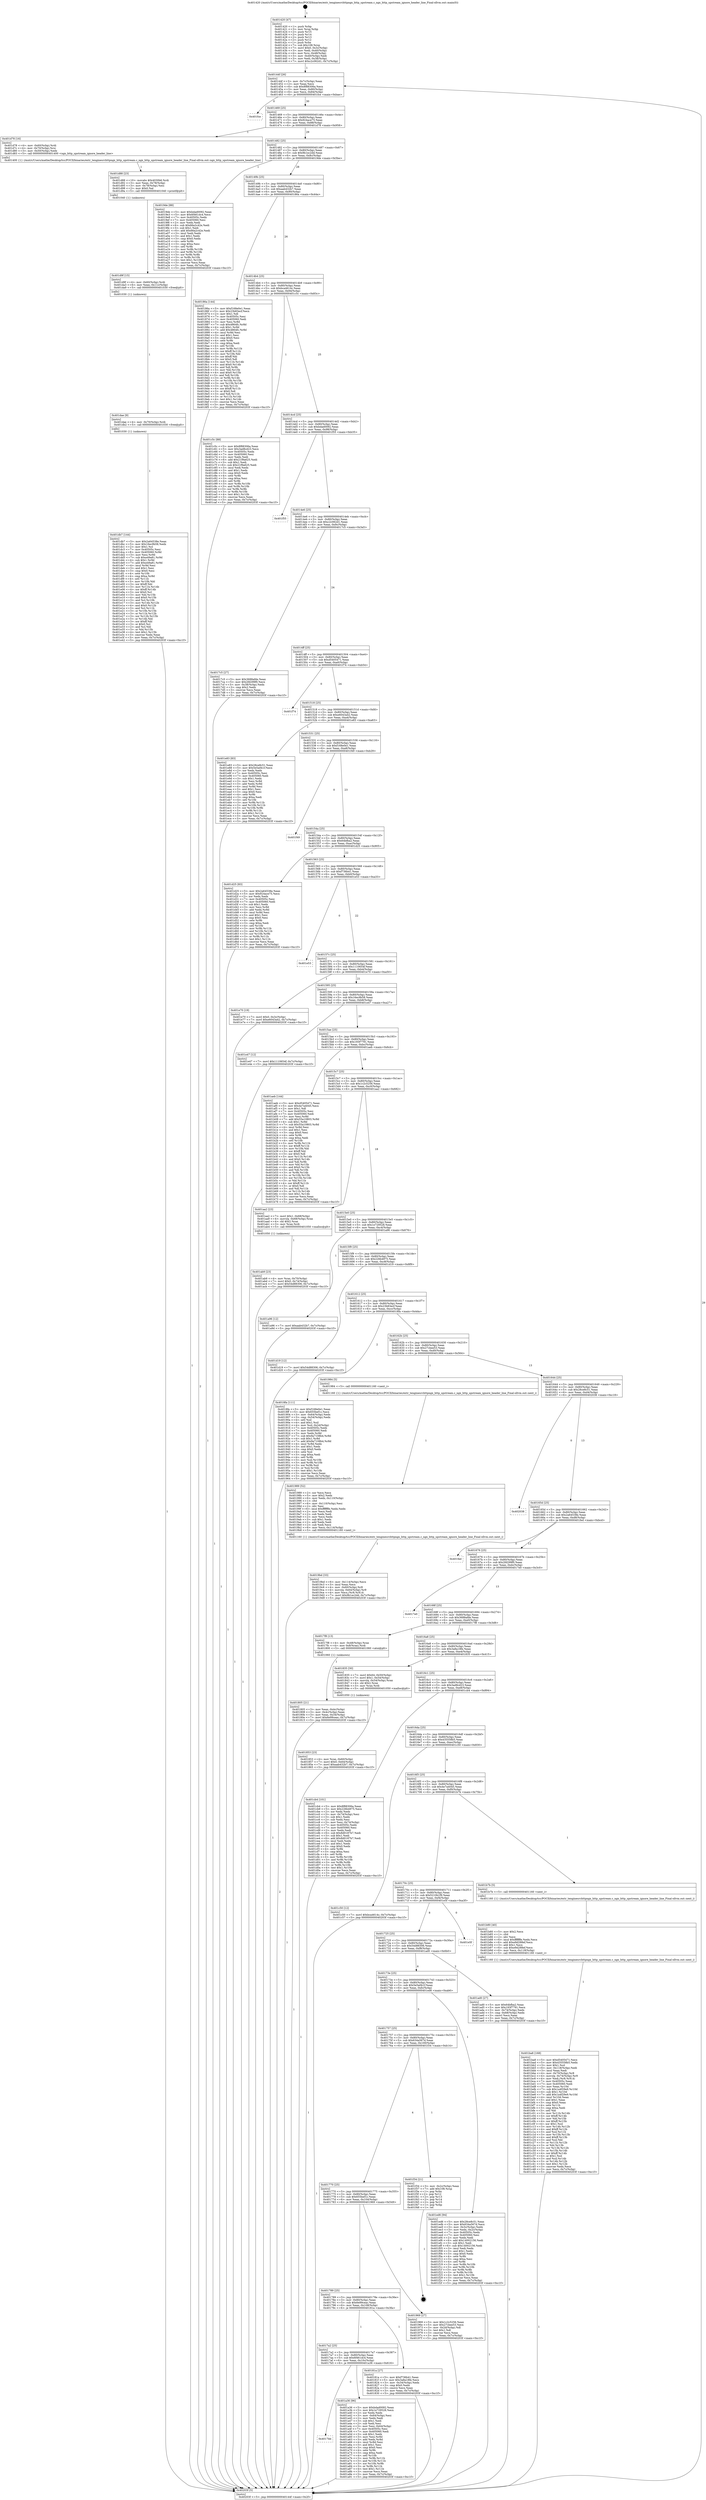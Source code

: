 digraph "0x401420" {
  label = "0x401420 (/mnt/c/Users/mathe/Desktop/tcc/POCII/binaries/extr_tenginesrchttpngx_http_upstream.c_ngx_http_upstream_ignore_header_line_Final-ollvm.out::main(0))"
  labelloc = "t"
  node[shape=record]

  Entry [label="",width=0.3,height=0.3,shape=circle,fillcolor=black,style=filled]
  "0x40144f" [label="{
     0x40144f [26]\l
     | [instrs]\l
     &nbsp;&nbsp;0x40144f \<+3\>: mov -0x7c(%rbp),%eax\l
     &nbsp;&nbsp;0x401452 \<+2\>: mov %eax,%ecx\l
     &nbsp;&nbsp;0x401454 \<+6\>: sub $0x8f88306a,%ecx\l
     &nbsp;&nbsp;0x40145a \<+3\>: mov %eax,-0x80(%rbp)\l
     &nbsp;&nbsp;0x40145d \<+6\>: mov %ecx,-0x84(%rbp)\l
     &nbsp;&nbsp;0x401463 \<+6\>: je 0000000000401fce \<main+0xbae\>\l
  }"]
  "0x401fce" [label="{
     0x401fce\l
  }", style=dashed]
  "0x401469" [label="{
     0x401469 [25]\l
     | [instrs]\l
     &nbsp;&nbsp;0x401469 \<+5\>: jmp 000000000040146e \<main+0x4e\>\l
     &nbsp;&nbsp;0x40146e \<+3\>: mov -0x80(%rbp),%eax\l
     &nbsp;&nbsp;0x401471 \<+5\>: sub $0x924ace75,%eax\l
     &nbsp;&nbsp;0x401476 \<+6\>: mov %eax,-0x88(%rbp)\l
     &nbsp;&nbsp;0x40147c \<+6\>: je 0000000000401d78 \<main+0x958\>\l
  }"]
  Exit [label="",width=0.3,height=0.3,shape=circle,fillcolor=black,style=filled,peripheries=2]
  "0x401d78" [label="{
     0x401d78 [16]\l
     | [instrs]\l
     &nbsp;&nbsp;0x401d78 \<+4\>: mov -0x60(%rbp),%rdi\l
     &nbsp;&nbsp;0x401d7c \<+4\>: mov -0x70(%rbp),%rsi\l
     &nbsp;&nbsp;0x401d80 \<+3\>: mov -0x50(%rbp),%edx\l
     &nbsp;&nbsp;0x401d83 \<+5\>: call 0000000000401400 \<ngx_http_upstream_ignore_header_line\>\l
     | [calls]\l
     &nbsp;&nbsp;0x401400 \{1\} (/mnt/c/Users/mathe/Desktop/tcc/POCII/binaries/extr_tenginesrchttpngx_http_upstream.c_ngx_http_upstream_ignore_header_line_Final-ollvm.out::ngx_http_upstream_ignore_header_line)\l
  }"]
  "0x401482" [label="{
     0x401482 [25]\l
     | [instrs]\l
     &nbsp;&nbsp;0x401482 \<+5\>: jmp 0000000000401487 \<main+0x67\>\l
     &nbsp;&nbsp;0x401487 \<+3\>: mov -0x80(%rbp),%eax\l
     &nbsp;&nbsp;0x40148a \<+5\>: sub $0x9b1ec2dd,%eax\l
     &nbsp;&nbsp;0x40148f \<+6\>: mov %eax,-0x8c(%rbp)\l
     &nbsp;&nbsp;0x401495 \<+6\>: je 00000000004019de \<main+0x5be\>\l
  }"]
  "0x401db7" [label="{
     0x401db7 [144]\l
     | [instrs]\l
     &nbsp;&nbsp;0x401db7 \<+5\>: mov $0x2a64538e,%eax\l
     &nbsp;&nbsp;0x401dbc \<+5\>: mov $0x16ec9b58,%edx\l
     &nbsp;&nbsp;0x401dc1 \<+2\>: mov $0x1,%cl\l
     &nbsp;&nbsp;0x401dc3 \<+7\>: mov 0x40505c,%esi\l
     &nbsp;&nbsp;0x401dca \<+8\>: mov 0x405060,%r8d\l
     &nbsp;&nbsp;0x401dd2 \<+3\>: mov %esi,%r9d\l
     &nbsp;&nbsp;0x401dd5 \<+7\>: sub $0xe49a81,%r9d\l
     &nbsp;&nbsp;0x401ddc \<+4\>: sub $0x1,%r9d\l
     &nbsp;&nbsp;0x401de0 \<+7\>: add $0xe49a81,%r9d\l
     &nbsp;&nbsp;0x401de7 \<+4\>: imul %r9d,%esi\l
     &nbsp;&nbsp;0x401deb \<+3\>: and $0x1,%esi\l
     &nbsp;&nbsp;0x401dee \<+3\>: cmp $0x0,%esi\l
     &nbsp;&nbsp;0x401df1 \<+4\>: sete %r10b\l
     &nbsp;&nbsp;0x401df5 \<+4\>: cmp $0xa,%r8d\l
     &nbsp;&nbsp;0x401df9 \<+4\>: setl %r11b\l
     &nbsp;&nbsp;0x401dfd \<+3\>: mov %r10b,%bl\l
     &nbsp;&nbsp;0x401e00 \<+3\>: xor $0xff,%bl\l
     &nbsp;&nbsp;0x401e03 \<+3\>: mov %r11b,%r14b\l
     &nbsp;&nbsp;0x401e06 \<+4\>: xor $0xff,%r14b\l
     &nbsp;&nbsp;0x401e0a \<+3\>: xor $0x0,%cl\l
     &nbsp;&nbsp;0x401e0d \<+3\>: mov %bl,%r15b\l
     &nbsp;&nbsp;0x401e10 \<+4\>: and $0x0,%r15b\l
     &nbsp;&nbsp;0x401e14 \<+3\>: and %cl,%r10b\l
     &nbsp;&nbsp;0x401e17 \<+3\>: mov %r14b,%r12b\l
     &nbsp;&nbsp;0x401e1a \<+4\>: and $0x0,%r12b\l
     &nbsp;&nbsp;0x401e1e \<+3\>: and %cl,%r11b\l
     &nbsp;&nbsp;0x401e21 \<+3\>: or %r10b,%r15b\l
     &nbsp;&nbsp;0x401e24 \<+3\>: or %r11b,%r12b\l
     &nbsp;&nbsp;0x401e27 \<+3\>: xor %r12b,%r15b\l
     &nbsp;&nbsp;0x401e2a \<+3\>: or %r14b,%bl\l
     &nbsp;&nbsp;0x401e2d \<+3\>: xor $0xff,%bl\l
     &nbsp;&nbsp;0x401e30 \<+3\>: or $0x0,%cl\l
     &nbsp;&nbsp;0x401e33 \<+2\>: and %cl,%bl\l
     &nbsp;&nbsp;0x401e35 \<+3\>: or %bl,%r15b\l
     &nbsp;&nbsp;0x401e38 \<+4\>: test $0x1,%r15b\l
     &nbsp;&nbsp;0x401e3c \<+3\>: cmovne %edx,%eax\l
     &nbsp;&nbsp;0x401e3f \<+3\>: mov %eax,-0x7c(%rbp)\l
     &nbsp;&nbsp;0x401e42 \<+5\>: jmp 000000000040203f \<main+0xc1f\>\l
  }"]
  "0x4019de" [label="{
     0x4019de [88]\l
     | [instrs]\l
     &nbsp;&nbsp;0x4019de \<+5\>: mov $0xbdad0092,%eax\l
     &nbsp;&nbsp;0x4019e3 \<+5\>: mov $0x6f461dc4,%ecx\l
     &nbsp;&nbsp;0x4019e8 \<+7\>: mov 0x40505c,%edx\l
     &nbsp;&nbsp;0x4019ef \<+7\>: mov 0x405060,%esi\l
     &nbsp;&nbsp;0x4019f6 \<+2\>: mov %edx,%edi\l
     &nbsp;&nbsp;0x4019f8 \<+6\>: sub $0x66a2c42e,%edi\l
     &nbsp;&nbsp;0x4019fe \<+3\>: sub $0x1,%edi\l
     &nbsp;&nbsp;0x401a01 \<+6\>: add $0x66a2c42e,%edi\l
     &nbsp;&nbsp;0x401a07 \<+3\>: imul %edi,%edx\l
     &nbsp;&nbsp;0x401a0a \<+3\>: and $0x1,%edx\l
     &nbsp;&nbsp;0x401a0d \<+3\>: cmp $0x0,%edx\l
     &nbsp;&nbsp;0x401a10 \<+4\>: sete %r8b\l
     &nbsp;&nbsp;0x401a14 \<+3\>: cmp $0xa,%esi\l
     &nbsp;&nbsp;0x401a17 \<+4\>: setl %r9b\l
     &nbsp;&nbsp;0x401a1b \<+3\>: mov %r8b,%r10b\l
     &nbsp;&nbsp;0x401a1e \<+3\>: and %r9b,%r10b\l
     &nbsp;&nbsp;0x401a21 \<+3\>: xor %r9b,%r8b\l
     &nbsp;&nbsp;0x401a24 \<+3\>: or %r8b,%r10b\l
     &nbsp;&nbsp;0x401a27 \<+4\>: test $0x1,%r10b\l
     &nbsp;&nbsp;0x401a2b \<+3\>: cmovne %ecx,%eax\l
     &nbsp;&nbsp;0x401a2e \<+3\>: mov %eax,-0x7c(%rbp)\l
     &nbsp;&nbsp;0x401a31 \<+5\>: jmp 000000000040203f \<main+0xc1f\>\l
  }"]
  "0x40149b" [label="{
     0x40149b [25]\l
     | [instrs]\l
     &nbsp;&nbsp;0x40149b \<+5\>: jmp 00000000004014a0 \<main+0x80\>\l
     &nbsp;&nbsp;0x4014a0 \<+3\>: mov -0x80(%rbp),%eax\l
     &nbsp;&nbsp;0x4014a3 \<+5\>: sub $0xaab432b7,%eax\l
     &nbsp;&nbsp;0x4014a8 \<+6\>: mov %eax,-0x90(%rbp)\l
     &nbsp;&nbsp;0x4014ae \<+6\>: je 000000000040186a \<main+0x44a\>\l
  }"]
  "0x401dae" [label="{
     0x401dae [9]\l
     | [instrs]\l
     &nbsp;&nbsp;0x401dae \<+4\>: mov -0x70(%rbp),%rdi\l
     &nbsp;&nbsp;0x401db2 \<+5\>: call 0000000000401030 \<free@plt\>\l
     | [calls]\l
     &nbsp;&nbsp;0x401030 \{1\} (unknown)\l
  }"]
  "0x40186a" [label="{
     0x40186a [144]\l
     | [instrs]\l
     &nbsp;&nbsp;0x40186a \<+5\>: mov $0xf168e0e1,%eax\l
     &nbsp;&nbsp;0x40186f \<+5\>: mov $0x23b83ecf,%ecx\l
     &nbsp;&nbsp;0x401874 \<+2\>: mov $0x1,%dl\l
     &nbsp;&nbsp;0x401876 \<+7\>: mov 0x40505c,%esi\l
     &nbsp;&nbsp;0x40187d \<+7\>: mov 0x405060,%edi\l
     &nbsp;&nbsp;0x401884 \<+3\>: mov %esi,%r8d\l
     &nbsp;&nbsp;0x401887 \<+7\>: sub $0x4864fc,%r8d\l
     &nbsp;&nbsp;0x40188e \<+4\>: sub $0x1,%r8d\l
     &nbsp;&nbsp;0x401892 \<+7\>: add $0x4864fc,%r8d\l
     &nbsp;&nbsp;0x401899 \<+4\>: imul %r8d,%esi\l
     &nbsp;&nbsp;0x40189d \<+3\>: and $0x1,%esi\l
     &nbsp;&nbsp;0x4018a0 \<+3\>: cmp $0x0,%esi\l
     &nbsp;&nbsp;0x4018a3 \<+4\>: sete %r9b\l
     &nbsp;&nbsp;0x4018a7 \<+3\>: cmp $0xa,%edi\l
     &nbsp;&nbsp;0x4018aa \<+4\>: setl %r10b\l
     &nbsp;&nbsp;0x4018ae \<+3\>: mov %r9b,%r11b\l
     &nbsp;&nbsp;0x4018b1 \<+4\>: xor $0xff,%r11b\l
     &nbsp;&nbsp;0x4018b5 \<+3\>: mov %r10b,%bl\l
     &nbsp;&nbsp;0x4018b8 \<+3\>: xor $0xff,%bl\l
     &nbsp;&nbsp;0x4018bb \<+3\>: xor $0x0,%dl\l
     &nbsp;&nbsp;0x4018be \<+3\>: mov %r11b,%r14b\l
     &nbsp;&nbsp;0x4018c1 \<+4\>: and $0x0,%r14b\l
     &nbsp;&nbsp;0x4018c5 \<+3\>: and %dl,%r9b\l
     &nbsp;&nbsp;0x4018c8 \<+3\>: mov %bl,%r15b\l
     &nbsp;&nbsp;0x4018cb \<+4\>: and $0x0,%r15b\l
     &nbsp;&nbsp;0x4018cf \<+3\>: and %dl,%r10b\l
     &nbsp;&nbsp;0x4018d2 \<+3\>: or %r9b,%r14b\l
     &nbsp;&nbsp;0x4018d5 \<+3\>: or %r10b,%r15b\l
     &nbsp;&nbsp;0x4018d8 \<+3\>: xor %r15b,%r14b\l
     &nbsp;&nbsp;0x4018db \<+3\>: or %bl,%r11b\l
     &nbsp;&nbsp;0x4018de \<+4\>: xor $0xff,%r11b\l
     &nbsp;&nbsp;0x4018e2 \<+3\>: or $0x0,%dl\l
     &nbsp;&nbsp;0x4018e5 \<+3\>: and %dl,%r11b\l
     &nbsp;&nbsp;0x4018e8 \<+3\>: or %r11b,%r14b\l
     &nbsp;&nbsp;0x4018eb \<+4\>: test $0x1,%r14b\l
     &nbsp;&nbsp;0x4018ef \<+3\>: cmovne %ecx,%eax\l
     &nbsp;&nbsp;0x4018f2 \<+3\>: mov %eax,-0x7c(%rbp)\l
     &nbsp;&nbsp;0x4018f5 \<+5\>: jmp 000000000040203f \<main+0xc1f\>\l
  }"]
  "0x4014b4" [label="{
     0x4014b4 [25]\l
     | [instrs]\l
     &nbsp;&nbsp;0x4014b4 \<+5\>: jmp 00000000004014b9 \<main+0x99\>\l
     &nbsp;&nbsp;0x4014b9 \<+3\>: mov -0x80(%rbp),%eax\l
     &nbsp;&nbsp;0x4014bc \<+5\>: sub $0xbca4614c,%eax\l
     &nbsp;&nbsp;0x4014c1 \<+6\>: mov %eax,-0x94(%rbp)\l
     &nbsp;&nbsp;0x4014c7 \<+6\>: je 0000000000401c5c \<main+0x83c\>\l
  }"]
  "0x401d9f" [label="{
     0x401d9f [15]\l
     | [instrs]\l
     &nbsp;&nbsp;0x401d9f \<+4\>: mov -0x60(%rbp),%rdi\l
     &nbsp;&nbsp;0x401da3 \<+6\>: mov %eax,-0x11c(%rbp)\l
     &nbsp;&nbsp;0x401da9 \<+5\>: call 0000000000401030 \<free@plt\>\l
     | [calls]\l
     &nbsp;&nbsp;0x401030 \{1\} (unknown)\l
  }"]
  "0x401c5c" [label="{
     0x401c5c [88]\l
     | [instrs]\l
     &nbsp;&nbsp;0x401c5c \<+5\>: mov $0x8f88306a,%eax\l
     &nbsp;&nbsp;0x401c61 \<+5\>: mov $0x3ad8cd23,%ecx\l
     &nbsp;&nbsp;0x401c66 \<+7\>: mov 0x40505c,%edx\l
     &nbsp;&nbsp;0x401c6d \<+7\>: mov 0x405060,%esi\l
     &nbsp;&nbsp;0x401c74 \<+2\>: mov %edx,%edi\l
     &nbsp;&nbsp;0x401c76 \<+6\>: add $0x21f9a625,%edi\l
     &nbsp;&nbsp;0x401c7c \<+3\>: sub $0x1,%edi\l
     &nbsp;&nbsp;0x401c7f \<+6\>: sub $0x21f9a625,%edi\l
     &nbsp;&nbsp;0x401c85 \<+3\>: imul %edi,%edx\l
     &nbsp;&nbsp;0x401c88 \<+3\>: and $0x1,%edx\l
     &nbsp;&nbsp;0x401c8b \<+3\>: cmp $0x0,%edx\l
     &nbsp;&nbsp;0x401c8e \<+4\>: sete %r8b\l
     &nbsp;&nbsp;0x401c92 \<+3\>: cmp $0xa,%esi\l
     &nbsp;&nbsp;0x401c95 \<+4\>: setl %r9b\l
     &nbsp;&nbsp;0x401c99 \<+3\>: mov %r8b,%r10b\l
     &nbsp;&nbsp;0x401c9c \<+3\>: and %r9b,%r10b\l
     &nbsp;&nbsp;0x401c9f \<+3\>: xor %r9b,%r8b\l
     &nbsp;&nbsp;0x401ca2 \<+3\>: or %r8b,%r10b\l
     &nbsp;&nbsp;0x401ca5 \<+4\>: test $0x1,%r10b\l
     &nbsp;&nbsp;0x401ca9 \<+3\>: cmovne %ecx,%eax\l
     &nbsp;&nbsp;0x401cac \<+3\>: mov %eax,-0x7c(%rbp)\l
     &nbsp;&nbsp;0x401caf \<+5\>: jmp 000000000040203f \<main+0xc1f\>\l
  }"]
  "0x4014cd" [label="{
     0x4014cd [25]\l
     | [instrs]\l
     &nbsp;&nbsp;0x4014cd \<+5\>: jmp 00000000004014d2 \<main+0xb2\>\l
     &nbsp;&nbsp;0x4014d2 \<+3\>: mov -0x80(%rbp),%eax\l
     &nbsp;&nbsp;0x4014d5 \<+5\>: sub $0xbdad0092,%eax\l
     &nbsp;&nbsp;0x4014da \<+6\>: mov %eax,-0x98(%rbp)\l
     &nbsp;&nbsp;0x4014e0 \<+6\>: je 0000000000401f55 \<main+0xb35\>\l
  }"]
  "0x401d88" [label="{
     0x401d88 [23]\l
     | [instrs]\l
     &nbsp;&nbsp;0x401d88 \<+10\>: movabs $0x4030b6,%rdi\l
     &nbsp;&nbsp;0x401d92 \<+3\>: mov %eax,-0x78(%rbp)\l
     &nbsp;&nbsp;0x401d95 \<+3\>: mov -0x78(%rbp),%esi\l
     &nbsp;&nbsp;0x401d98 \<+2\>: mov $0x0,%al\l
     &nbsp;&nbsp;0x401d9a \<+5\>: call 0000000000401040 \<printf@plt\>\l
     | [calls]\l
     &nbsp;&nbsp;0x401040 \{1\} (unknown)\l
  }"]
  "0x401f55" [label="{
     0x401f55\l
  }", style=dashed]
  "0x4014e6" [label="{
     0x4014e6 [25]\l
     | [instrs]\l
     &nbsp;&nbsp;0x4014e6 \<+5\>: jmp 00000000004014eb \<main+0xcb\>\l
     &nbsp;&nbsp;0x4014eb \<+3\>: mov -0x80(%rbp),%eax\l
     &nbsp;&nbsp;0x4014ee \<+5\>: sub $0xc2c062d1,%eax\l
     &nbsp;&nbsp;0x4014f3 \<+6\>: mov %eax,-0x9c(%rbp)\l
     &nbsp;&nbsp;0x4014f9 \<+6\>: je 00000000004017c5 \<main+0x3a5\>\l
  }"]
  "0x401ba8" [label="{
     0x401ba8 [168]\l
     | [instrs]\l
     &nbsp;&nbsp;0x401ba8 \<+5\>: mov $0xd5405471,%ecx\l
     &nbsp;&nbsp;0x401bad \<+5\>: mov $0x435558b5,%edx\l
     &nbsp;&nbsp;0x401bb2 \<+3\>: mov $0x1,%sil\l
     &nbsp;&nbsp;0x401bb5 \<+6\>: mov -0x118(%rbp),%edi\l
     &nbsp;&nbsp;0x401bbb \<+3\>: imul %eax,%edi\l
     &nbsp;&nbsp;0x401bbe \<+4\>: mov -0x70(%rbp),%r8\l
     &nbsp;&nbsp;0x401bc2 \<+4\>: movslq -0x74(%rbp),%r9\l
     &nbsp;&nbsp;0x401bc6 \<+4\>: mov %edi,(%r8,%r9,4)\l
     &nbsp;&nbsp;0x401bca \<+7\>: mov 0x40505c,%eax\l
     &nbsp;&nbsp;0x401bd1 \<+7\>: mov 0x405060,%edi\l
     &nbsp;&nbsp;0x401bd8 \<+3\>: mov %eax,%r10d\l
     &nbsp;&nbsp;0x401bdb \<+7\>: sub $0x1a4f29e9,%r10d\l
     &nbsp;&nbsp;0x401be2 \<+4\>: sub $0x1,%r10d\l
     &nbsp;&nbsp;0x401be6 \<+7\>: add $0x1a4f29e9,%r10d\l
     &nbsp;&nbsp;0x401bed \<+4\>: imul %r10d,%eax\l
     &nbsp;&nbsp;0x401bf1 \<+3\>: and $0x1,%eax\l
     &nbsp;&nbsp;0x401bf4 \<+3\>: cmp $0x0,%eax\l
     &nbsp;&nbsp;0x401bf7 \<+4\>: sete %r11b\l
     &nbsp;&nbsp;0x401bfb \<+3\>: cmp $0xa,%edi\l
     &nbsp;&nbsp;0x401bfe \<+3\>: setl %bl\l
     &nbsp;&nbsp;0x401c01 \<+3\>: mov %r11b,%r14b\l
     &nbsp;&nbsp;0x401c04 \<+4\>: xor $0xff,%r14b\l
     &nbsp;&nbsp;0x401c08 \<+3\>: mov %bl,%r15b\l
     &nbsp;&nbsp;0x401c0b \<+4\>: xor $0xff,%r15b\l
     &nbsp;&nbsp;0x401c0f \<+4\>: xor $0x1,%sil\l
     &nbsp;&nbsp;0x401c13 \<+3\>: mov %r14b,%r12b\l
     &nbsp;&nbsp;0x401c16 \<+4\>: and $0xff,%r12b\l
     &nbsp;&nbsp;0x401c1a \<+3\>: and %sil,%r11b\l
     &nbsp;&nbsp;0x401c1d \<+3\>: mov %r15b,%r13b\l
     &nbsp;&nbsp;0x401c20 \<+4\>: and $0xff,%r13b\l
     &nbsp;&nbsp;0x401c24 \<+3\>: and %sil,%bl\l
     &nbsp;&nbsp;0x401c27 \<+3\>: or %r11b,%r12b\l
     &nbsp;&nbsp;0x401c2a \<+3\>: or %bl,%r13b\l
     &nbsp;&nbsp;0x401c2d \<+3\>: xor %r13b,%r12b\l
     &nbsp;&nbsp;0x401c30 \<+3\>: or %r15b,%r14b\l
     &nbsp;&nbsp;0x401c33 \<+4\>: xor $0xff,%r14b\l
     &nbsp;&nbsp;0x401c37 \<+4\>: or $0x1,%sil\l
     &nbsp;&nbsp;0x401c3b \<+3\>: and %sil,%r14b\l
     &nbsp;&nbsp;0x401c3e \<+3\>: or %r14b,%r12b\l
     &nbsp;&nbsp;0x401c41 \<+4\>: test $0x1,%r12b\l
     &nbsp;&nbsp;0x401c45 \<+3\>: cmovne %edx,%ecx\l
     &nbsp;&nbsp;0x401c48 \<+3\>: mov %ecx,-0x7c(%rbp)\l
     &nbsp;&nbsp;0x401c4b \<+5\>: jmp 000000000040203f \<main+0xc1f\>\l
  }"]
  "0x4017c5" [label="{
     0x4017c5 [27]\l
     | [instrs]\l
     &nbsp;&nbsp;0x4017c5 \<+5\>: mov $0x3688afde,%eax\l
     &nbsp;&nbsp;0x4017ca \<+5\>: mov $0x2fd299f0,%ecx\l
     &nbsp;&nbsp;0x4017cf \<+3\>: mov -0x38(%rbp),%edx\l
     &nbsp;&nbsp;0x4017d2 \<+3\>: cmp $0x2,%edx\l
     &nbsp;&nbsp;0x4017d5 \<+3\>: cmovne %ecx,%eax\l
     &nbsp;&nbsp;0x4017d8 \<+3\>: mov %eax,-0x7c(%rbp)\l
     &nbsp;&nbsp;0x4017db \<+5\>: jmp 000000000040203f \<main+0xc1f\>\l
  }"]
  "0x4014ff" [label="{
     0x4014ff [25]\l
     | [instrs]\l
     &nbsp;&nbsp;0x4014ff \<+5\>: jmp 0000000000401504 \<main+0xe4\>\l
     &nbsp;&nbsp;0x401504 \<+3\>: mov -0x80(%rbp),%eax\l
     &nbsp;&nbsp;0x401507 \<+5\>: sub $0xd5405471,%eax\l
     &nbsp;&nbsp;0x40150c \<+6\>: mov %eax,-0xa0(%rbp)\l
     &nbsp;&nbsp;0x401512 \<+6\>: je 0000000000401f74 \<main+0xb54\>\l
  }"]
  "0x40203f" [label="{
     0x40203f [5]\l
     | [instrs]\l
     &nbsp;&nbsp;0x40203f \<+5\>: jmp 000000000040144f \<main+0x2f\>\l
  }"]
  "0x401420" [label="{
     0x401420 [47]\l
     | [instrs]\l
     &nbsp;&nbsp;0x401420 \<+1\>: push %rbp\l
     &nbsp;&nbsp;0x401421 \<+3\>: mov %rsp,%rbp\l
     &nbsp;&nbsp;0x401424 \<+2\>: push %r15\l
     &nbsp;&nbsp;0x401426 \<+2\>: push %r14\l
     &nbsp;&nbsp;0x401428 \<+2\>: push %r13\l
     &nbsp;&nbsp;0x40142a \<+2\>: push %r12\l
     &nbsp;&nbsp;0x40142c \<+1\>: push %rbx\l
     &nbsp;&nbsp;0x40142d \<+7\>: sub $0x108,%rsp\l
     &nbsp;&nbsp;0x401434 \<+7\>: movl $0x0,-0x3c(%rbp)\l
     &nbsp;&nbsp;0x40143b \<+3\>: mov %edi,-0x40(%rbp)\l
     &nbsp;&nbsp;0x40143e \<+4\>: mov %rsi,-0x48(%rbp)\l
     &nbsp;&nbsp;0x401442 \<+3\>: mov -0x40(%rbp),%edi\l
     &nbsp;&nbsp;0x401445 \<+3\>: mov %edi,-0x38(%rbp)\l
     &nbsp;&nbsp;0x401448 \<+7\>: movl $0xc2c062d1,-0x7c(%rbp)\l
  }"]
  "0x401b80" [label="{
     0x401b80 [40]\l
     | [instrs]\l
     &nbsp;&nbsp;0x401b80 \<+5\>: mov $0x2,%ecx\l
     &nbsp;&nbsp;0x401b85 \<+1\>: cltd\l
     &nbsp;&nbsp;0x401b86 \<+2\>: idiv %ecx\l
     &nbsp;&nbsp;0x401b88 \<+6\>: imul $0xfffffffe,%edx,%ecx\l
     &nbsp;&nbsp;0x401b8e \<+6\>: add $0xe9d288ef,%ecx\l
     &nbsp;&nbsp;0x401b94 \<+3\>: add $0x1,%ecx\l
     &nbsp;&nbsp;0x401b97 \<+6\>: sub $0xe9d288ef,%ecx\l
     &nbsp;&nbsp;0x401b9d \<+6\>: mov %ecx,-0x118(%rbp)\l
     &nbsp;&nbsp;0x401ba3 \<+5\>: call 0000000000401160 \<next_i\>\l
     | [calls]\l
     &nbsp;&nbsp;0x401160 \{1\} (/mnt/c/Users/mathe/Desktop/tcc/POCII/binaries/extr_tenginesrchttpngx_http_upstream.c_ngx_http_upstream_ignore_header_line_Final-ollvm.out::next_i)\l
  }"]
  "0x401f74" [label="{
     0x401f74\l
  }", style=dashed]
  "0x401518" [label="{
     0x401518 [25]\l
     | [instrs]\l
     &nbsp;&nbsp;0x401518 \<+5\>: jmp 000000000040151d \<main+0xfd\>\l
     &nbsp;&nbsp;0x40151d \<+3\>: mov -0x80(%rbp),%eax\l
     &nbsp;&nbsp;0x401520 \<+5\>: sub $0xe6043a42,%eax\l
     &nbsp;&nbsp;0x401525 \<+6\>: mov %eax,-0xa4(%rbp)\l
     &nbsp;&nbsp;0x40152b \<+6\>: je 0000000000401e83 \<main+0xa63\>\l
  }"]
  "0x401ab9" [label="{
     0x401ab9 [23]\l
     | [instrs]\l
     &nbsp;&nbsp;0x401ab9 \<+4\>: mov %rax,-0x70(%rbp)\l
     &nbsp;&nbsp;0x401abd \<+7\>: movl $0x0,-0x74(%rbp)\l
     &nbsp;&nbsp;0x401ac4 \<+7\>: movl $0x54d88306,-0x7c(%rbp)\l
     &nbsp;&nbsp;0x401acb \<+5\>: jmp 000000000040203f \<main+0xc1f\>\l
  }"]
  "0x401e83" [label="{
     0x401e83 [83]\l
     | [instrs]\l
     &nbsp;&nbsp;0x401e83 \<+5\>: mov $0x28ce8c51,%eax\l
     &nbsp;&nbsp;0x401e88 \<+5\>: mov $0x5e5a0b1f,%ecx\l
     &nbsp;&nbsp;0x401e8d \<+2\>: xor %edx,%edx\l
     &nbsp;&nbsp;0x401e8f \<+7\>: mov 0x40505c,%esi\l
     &nbsp;&nbsp;0x401e96 \<+7\>: mov 0x405060,%edi\l
     &nbsp;&nbsp;0x401e9d \<+3\>: sub $0x1,%edx\l
     &nbsp;&nbsp;0x401ea0 \<+3\>: mov %esi,%r8d\l
     &nbsp;&nbsp;0x401ea3 \<+3\>: add %edx,%r8d\l
     &nbsp;&nbsp;0x401ea6 \<+4\>: imul %r8d,%esi\l
     &nbsp;&nbsp;0x401eaa \<+3\>: and $0x1,%esi\l
     &nbsp;&nbsp;0x401ead \<+3\>: cmp $0x0,%esi\l
     &nbsp;&nbsp;0x401eb0 \<+4\>: sete %r9b\l
     &nbsp;&nbsp;0x401eb4 \<+3\>: cmp $0xa,%edi\l
     &nbsp;&nbsp;0x401eb7 \<+4\>: setl %r10b\l
     &nbsp;&nbsp;0x401ebb \<+3\>: mov %r9b,%r11b\l
     &nbsp;&nbsp;0x401ebe \<+3\>: and %r10b,%r11b\l
     &nbsp;&nbsp;0x401ec1 \<+3\>: xor %r10b,%r9b\l
     &nbsp;&nbsp;0x401ec4 \<+3\>: or %r9b,%r11b\l
     &nbsp;&nbsp;0x401ec7 \<+4\>: test $0x1,%r11b\l
     &nbsp;&nbsp;0x401ecb \<+3\>: cmovne %ecx,%eax\l
     &nbsp;&nbsp;0x401ece \<+3\>: mov %eax,-0x7c(%rbp)\l
     &nbsp;&nbsp;0x401ed1 \<+5\>: jmp 000000000040203f \<main+0xc1f\>\l
  }"]
  "0x401531" [label="{
     0x401531 [25]\l
     | [instrs]\l
     &nbsp;&nbsp;0x401531 \<+5\>: jmp 0000000000401536 \<main+0x116\>\l
     &nbsp;&nbsp;0x401536 \<+3\>: mov -0x80(%rbp),%eax\l
     &nbsp;&nbsp;0x401539 \<+5\>: sub $0xf168e0e1,%eax\l
     &nbsp;&nbsp;0x40153e \<+6\>: mov %eax,-0xa8(%rbp)\l
     &nbsp;&nbsp;0x401544 \<+6\>: je 0000000000401f49 \<main+0xb29\>\l
  }"]
  "0x4017bb" [label="{
     0x4017bb\l
  }", style=dashed]
  "0x401f49" [label="{
     0x401f49\l
  }", style=dashed]
  "0x40154a" [label="{
     0x40154a [25]\l
     | [instrs]\l
     &nbsp;&nbsp;0x40154a \<+5\>: jmp 000000000040154f \<main+0x12f\>\l
     &nbsp;&nbsp;0x40154f \<+3\>: mov -0x80(%rbp),%eax\l
     &nbsp;&nbsp;0x401552 \<+5\>: sub $0x64bfba2,%eax\l
     &nbsp;&nbsp;0x401557 \<+6\>: mov %eax,-0xac(%rbp)\l
     &nbsp;&nbsp;0x40155d \<+6\>: je 0000000000401d25 \<main+0x905\>\l
  }"]
  "0x401a36" [label="{
     0x401a36 [96]\l
     | [instrs]\l
     &nbsp;&nbsp;0x401a36 \<+5\>: mov $0xbdad0092,%eax\l
     &nbsp;&nbsp;0x401a3b \<+5\>: mov $0x1e729528,%ecx\l
     &nbsp;&nbsp;0x401a40 \<+2\>: xor %edx,%edx\l
     &nbsp;&nbsp;0x401a42 \<+3\>: mov -0x64(%rbp),%esi\l
     &nbsp;&nbsp;0x401a45 \<+2\>: mov %edx,%edi\l
     &nbsp;&nbsp;0x401a47 \<+3\>: sub $0x1,%edi\l
     &nbsp;&nbsp;0x401a4a \<+2\>: sub %edi,%esi\l
     &nbsp;&nbsp;0x401a4c \<+3\>: mov %esi,-0x64(%rbp)\l
     &nbsp;&nbsp;0x401a4f \<+7\>: mov 0x40505c,%esi\l
     &nbsp;&nbsp;0x401a56 \<+7\>: mov 0x405060,%edi\l
     &nbsp;&nbsp;0x401a5d \<+3\>: sub $0x1,%edx\l
     &nbsp;&nbsp;0x401a60 \<+3\>: mov %esi,%r8d\l
     &nbsp;&nbsp;0x401a63 \<+3\>: add %edx,%r8d\l
     &nbsp;&nbsp;0x401a66 \<+4\>: imul %r8d,%esi\l
     &nbsp;&nbsp;0x401a6a \<+3\>: and $0x1,%esi\l
     &nbsp;&nbsp;0x401a6d \<+3\>: cmp $0x0,%esi\l
     &nbsp;&nbsp;0x401a70 \<+4\>: sete %r9b\l
     &nbsp;&nbsp;0x401a74 \<+3\>: cmp $0xa,%edi\l
     &nbsp;&nbsp;0x401a77 \<+4\>: setl %r10b\l
     &nbsp;&nbsp;0x401a7b \<+3\>: mov %r9b,%r11b\l
     &nbsp;&nbsp;0x401a7e \<+3\>: and %r10b,%r11b\l
     &nbsp;&nbsp;0x401a81 \<+3\>: xor %r10b,%r9b\l
     &nbsp;&nbsp;0x401a84 \<+3\>: or %r9b,%r11b\l
     &nbsp;&nbsp;0x401a87 \<+4\>: test $0x1,%r11b\l
     &nbsp;&nbsp;0x401a8b \<+3\>: cmovne %ecx,%eax\l
     &nbsp;&nbsp;0x401a8e \<+3\>: mov %eax,-0x7c(%rbp)\l
     &nbsp;&nbsp;0x401a91 \<+5\>: jmp 000000000040203f \<main+0xc1f\>\l
  }"]
  "0x401d25" [label="{
     0x401d25 [83]\l
     | [instrs]\l
     &nbsp;&nbsp;0x401d25 \<+5\>: mov $0x2a64538e,%eax\l
     &nbsp;&nbsp;0x401d2a \<+5\>: mov $0x924ace75,%ecx\l
     &nbsp;&nbsp;0x401d2f \<+2\>: xor %edx,%edx\l
     &nbsp;&nbsp;0x401d31 \<+7\>: mov 0x40505c,%esi\l
     &nbsp;&nbsp;0x401d38 \<+7\>: mov 0x405060,%edi\l
     &nbsp;&nbsp;0x401d3f \<+3\>: sub $0x1,%edx\l
     &nbsp;&nbsp;0x401d42 \<+3\>: mov %esi,%r8d\l
     &nbsp;&nbsp;0x401d45 \<+3\>: add %edx,%r8d\l
     &nbsp;&nbsp;0x401d48 \<+4\>: imul %r8d,%esi\l
     &nbsp;&nbsp;0x401d4c \<+3\>: and $0x1,%esi\l
     &nbsp;&nbsp;0x401d4f \<+3\>: cmp $0x0,%esi\l
     &nbsp;&nbsp;0x401d52 \<+4\>: sete %r9b\l
     &nbsp;&nbsp;0x401d56 \<+3\>: cmp $0xa,%edi\l
     &nbsp;&nbsp;0x401d59 \<+4\>: setl %r10b\l
     &nbsp;&nbsp;0x401d5d \<+3\>: mov %r9b,%r11b\l
     &nbsp;&nbsp;0x401d60 \<+3\>: and %r10b,%r11b\l
     &nbsp;&nbsp;0x401d63 \<+3\>: xor %r10b,%r9b\l
     &nbsp;&nbsp;0x401d66 \<+3\>: or %r9b,%r11b\l
     &nbsp;&nbsp;0x401d69 \<+4\>: test $0x1,%r11b\l
     &nbsp;&nbsp;0x401d6d \<+3\>: cmovne %ecx,%eax\l
     &nbsp;&nbsp;0x401d70 \<+3\>: mov %eax,-0x7c(%rbp)\l
     &nbsp;&nbsp;0x401d73 \<+5\>: jmp 000000000040203f \<main+0xc1f\>\l
  }"]
  "0x401563" [label="{
     0x401563 [25]\l
     | [instrs]\l
     &nbsp;&nbsp;0x401563 \<+5\>: jmp 0000000000401568 \<main+0x148\>\l
     &nbsp;&nbsp;0x401568 \<+3\>: mov -0x80(%rbp),%eax\l
     &nbsp;&nbsp;0x40156b \<+5\>: sub $0xf736b41,%eax\l
     &nbsp;&nbsp;0x401570 \<+6\>: mov %eax,-0xb0(%rbp)\l
     &nbsp;&nbsp;0x401576 \<+6\>: je 0000000000401e53 \<main+0xa33\>\l
  }"]
  "0x4019bd" [label="{
     0x4019bd [33]\l
     | [instrs]\l
     &nbsp;&nbsp;0x4019bd \<+6\>: mov -0x114(%rbp),%ecx\l
     &nbsp;&nbsp;0x4019c3 \<+3\>: imul %eax,%ecx\l
     &nbsp;&nbsp;0x4019c6 \<+4\>: mov -0x60(%rbp),%r8\l
     &nbsp;&nbsp;0x4019ca \<+4\>: movslq -0x64(%rbp),%r9\l
     &nbsp;&nbsp;0x4019ce \<+4\>: mov %ecx,(%r8,%r9,4)\l
     &nbsp;&nbsp;0x4019d2 \<+7\>: movl $0x9b1ec2dd,-0x7c(%rbp)\l
     &nbsp;&nbsp;0x4019d9 \<+5\>: jmp 000000000040203f \<main+0xc1f\>\l
  }"]
  "0x401e53" [label="{
     0x401e53\l
  }", style=dashed]
  "0x40157c" [label="{
     0x40157c [25]\l
     | [instrs]\l
     &nbsp;&nbsp;0x40157c \<+5\>: jmp 0000000000401581 \<main+0x161\>\l
     &nbsp;&nbsp;0x401581 \<+3\>: mov -0x80(%rbp),%eax\l
     &nbsp;&nbsp;0x401584 \<+5\>: sub $0x1110654f,%eax\l
     &nbsp;&nbsp;0x401589 \<+6\>: mov %eax,-0xb4(%rbp)\l
     &nbsp;&nbsp;0x40158f \<+6\>: je 0000000000401e70 \<main+0xa50\>\l
  }"]
  "0x401989" [label="{
     0x401989 [52]\l
     | [instrs]\l
     &nbsp;&nbsp;0x401989 \<+2\>: xor %ecx,%ecx\l
     &nbsp;&nbsp;0x40198b \<+5\>: mov $0x2,%edx\l
     &nbsp;&nbsp;0x401990 \<+6\>: mov %edx,-0x110(%rbp)\l
     &nbsp;&nbsp;0x401996 \<+1\>: cltd\l
     &nbsp;&nbsp;0x401997 \<+6\>: mov -0x110(%rbp),%esi\l
     &nbsp;&nbsp;0x40199d \<+2\>: idiv %esi\l
     &nbsp;&nbsp;0x40199f \<+6\>: imul $0xfffffffe,%edx,%edx\l
     &nbsp;&nbsp;0x4019a5 \<+2\>: mov %ecx,%edi\l
     &nbsp;&nbsp;0x4019a7 \<+2\>: sub %edx,%edi\l
     &nbsp;&nbsp;0x4019a9 \<+2\>: mov %ecx,%edx\l
     &nbsp;&nbsp;0x4019ab \<+3\>: sub $0x1,%edx\l
     &nbsp;&nbsp;0x4019ae \<+2\>: add %edx,%edi\l
     &nbsp;&nbsp;0x4019b0 \<+2\>: sub %edi,%ecx\l
     &nbsp;&nbsp;0x4019b2 \<+6\>: mov %ecx,-0x114(%rbp)\l
     &nbsp;&nbsp;0x4019b8 \<+5\>: call 0000000000401160 \<next_i\>\l
     | [calls]\l
     &nbsp;&nbsp;0x401160 \{1\} (/mnt/c/Users/mathe/Desktop/tcc/POCII/binaries/extr_tenginesrchttpngx_http_upstream.c_ngx_http_upstream_ignore_header_line_Final-ollvm.out::next_i)\l
  }"]
  "0x401e70" [label="{
     0x401e70 [19]\l
     | [instrs]\l
     &nbsp;&nbsp;0x401e70 \<+7\>: movl $0x0,-0x3c(%rbp)\l
     &nbsp;&nbsp;0x401e77 \<+7\>: movl $0xe6043a42,-0x7c(%rbp)\l
     &nbsp;&nbsp;0x401e7e \<+5\>: jmp 000000000040203f \<main+0xc1f\>\l
  }"]
  "0x401595" [label="{
     0x401595 [25]\l
     | [instrs]\l
     &nbsp;&nbsp;0x401595 \<+5\>: jmp 000000000040159a \<main+0x17a\>\l
     &nbsp;&nbsp;0x40159a \<+3\>: mov -0x80(%rbp),%eax\l
     &nbsp;&nbsp;0x40159d \<+5\>: sub $0x16ec9b58,%eax\l
     &nbsp;&nbsp;0x4015a2 \<+6\>: mov %eax,-0xb8(%rbp)\l
     &nbsp;&nbsp;0x4015a8 \<+6\>: je 0000000000401e47 \<main+0xa27\>\l
  }"]
  "0x401853" [label="{
     0x401853 [23]\l
     | [instrs]\l
     &nbsp;&nbsp;0x401853 \<+4\>: mov %rax,-0x60(%rbp)\l
     &nbsp;&nbsp;0x401857 \<+7\>: movl $0x0,-0x64(%rbp)\l
     &nbsp;&nbsp;0x40185e \<+7\>: movl $0xaab432b7,-0x7c(%rbp)\l
     &nbsp;&nbsp;0x401865 \<+5\>: jmp 000000000040203f \<main+0xc1f\>\l
  }"]
  "0x401e47" [label="{
     0x401e47 [12]\l
     | [instrs]\l
     &nbsp;&nbsp;0x401e47 \<+7\>: movl $0x1110654f,-0x7c(%rbp)\l
     &nbsp;&nbsp;0x401e4e \<+5\>: jmp 000000000040203f \<main+0xc1f\>\l
  }"]
  "0x4015ae" [label="{
     0x4015ae [25]\l
     | [instrs]\l
     &nbsp;&nbsp;0x4015ae \<+5\>: jmp 00000000004015b3 \<main+0x193\>\l
     &nbsp;&nbsp;0x4015b3 \<+3\>: mov -0x80(%rbp),%eax\l
     &nbsp;&nbsp;0x4015b6 \<+5\>: sub $0x193f7791,%eax\l
     &nbsp;&nbsp;0x4015bb \<+6\>: mov %eax,-0xbc(%rbp)\l
     &nbsp;&nbsp;0x4015c1 \<+6\>: je 0000000000401aeb \<main+0x6cb\>\l
  }"]
  "0x4017a2" [label="{
     0x4017a2 [25]\l
     | [instrs]\l
     &nbsp;&nbsp;0x4017a2 \<+5\>: jmp 00000000004017a7 \<main+0x387\>\l
     &nbsp;&nbsp;0x4017a7 \<+3\>: mov -0x80(%rbp),%eax\l
     &nbsp;&nbsp;0x4017aa \<+5\>: sub $0x6f461dc4,%eax\l
     &nbsp;&nbsp;0x4017af \<+6\>: mov %eax,-0x10c(%rbp)\l
     &nbsp;&nbsp;0x4017b5 \<+6\>: je 0000000000401a36 \<main+0x616\>\l
  }"]
  "0x401aeb" [label="{
     0x401aeb [144]\l
     | [instrs]\l
     &nbsp;&nbsp;0x401aeb \<+5\>: mov $0xd5405471,%eax\l
     &nbsp;&nbsp;0x401af0 \<+5\>: mov $0x4e7a4045,%ecx\l
     &nbsp;&nbsp;0x401af5 \<+2\>: mov $0x1,%dl\l
     &nbsp;&nbsp;0x401af7 \<+7\>: mov 0x40505c,%esi\l
     &nbsp;&nbsp;0x401afe \<+7\>: mov 0x405060,%edi\l
     &nbsp;&nbsp;0x401b05 \<+3\>: mov %esi,%r8d\l
     &nbsp;&nbsp;0x401b08 \<+7\>: add $0x55a10803,%r8d\l
     &nbsp;&nbsp;0x401b0f \<+4\>: sub $0x1,%r8d\l
     &nbsp;&nbsp;0x401b13 \<+7\>: sub $0x55a10803,%r8d\l
     &nbsp;&nbsp;0x401b1a \<+4\>: imul %r8d,%esi\l
     &nbsp;&nbsp;0x401b1e \<+3\>: and $0x1,%esi\l
     &nbsp;&nbsp;0x401b21 \<+3\>: cmp $0x0,%esi\l
     &nbsp;&nbsp;0x401b24 \<+4\>: sete %r9b\l
     &nbsp;&nbsp;0x401b28 \<+3\>: cmp $0xa,%edi\l
     &nbsp;&nbsp;0x401b2b \<+4\>: setl %r10b\l
     &nbsp;&nbsp;0x401b2f \<+3\>: mov %r9b,%r11b\l
     &nbsp;&nbsp;0x401b32 \<+4\>: xor $0xff,%r11b\l
     &nbsp;&nbsp;0x401b36 \<+3\>: mov %r10b,%bl\l
     &nbsp;&nbsp;0x401b39 \<+3\>: xor $0xff,%bl\l
     &nbsp;&nbsp;0x401b3c \<+3\>: xor $0x0,%dl\l
     &nbsp;&nbsp;0x401b3f \<+3\>: mov %r11b,%r14b\l
     &nbsp;&nbsp;0x401b42 \<+4\>: and $0x0,%r14b\l
     &nbsp;&nbsp;0x401b46 \<+3\>: and %dl,%r9b\l
     &nbsp;&nbsp;0x401b49 \<+3\>: mov %bl,%r15b\l
     &nbsp;&nbsp;0x401b4c \<+4\>: and $0x0,%r15b\l
     &nbsp;&nbsp;0x401b50 \<+3\>: and %dl,%r10b\l
     &nbsp;&nbsp;0x401b53 \<+3\>: or %r9b,%r14b\l
     &nbsp;&nbsp;0x401b56 \<+3\>: or %r10b,%r15b\l
     &nbsp;&nbsp;0x401b59 \<+3\>: xor %r15b,%r14b\l
     &nbsp;&nbsp;0x401b5c \<+3\>: or %bl,%r11b\l
     &nbsp;&nbsp;0x401b5f \<+4\>: xor $0xff,%r11b\l
     &nbsp;&nbsp;0x401b63 \<+3\>: or $0x0,%dl\l
     &nbsp;&nbsp;0x401b66 \<+3\>: and %dl,%r11b\l
     &nbsp;&nbsp;0x401b69 \<+3\>: or %r11b,%r14b\l
     &nbsp;&nbsp;0x401b6c \<+4\>: test $0x1,%r14b\l
     &nbsp;&nbsp;0x401b70 \<+3\>: cmovne %ecx,%eax\l
     &nbsp;&nbsp;0x401b73 \<+3\>: mov %eax,-0x7c(%rbp)\l
     &nbsp;&nbsp;0x401b76 \<+5\>: jmp 000000000040203f \<main+0xc1f\>\l
  }"]
  "0x4015c7" [label="{
     0x4015c7 [25]\l
     | [instrs]\l
     &nbsp;&nbsp;0x4015c7 \<+5\>: jmp 00000000004015cc \<main+0x1ac\>\l
     &nbsp;&nbsp;0x4015cc \<+3\>: mov -0x80(%rbp),%eax\l
     &nbsp;&nbsp;0x4015cf \<+5\>: sub $0x1c2c5256,%eax\l
     &nbsp;&nbsp;0x4015d4 \<+6\>: mov %eax,-0xc0(%rbp)\l
     &nbsp;&nbsp;0x4015da \<+6\>: je 0000000000401aa2 \<main+0x682\>\l
  }"]
  "0x40181a" [label="{
     0x40181a [27]\l
     | [instrs]\l
     &nbsp;&nbsp;0x40181a \<+5\>: mov $0xf736b41,%eax\l
     &nbsp;&nbsp;0x40181f \<+5\>: mov $0x3a8a18fe,%ecx\l
     &nbsp;&nbsp;0x401824 \<+3\>: mov -0x34(%rbp),%edx\l
     &nbsp;&nbsp;0x401827 \<+3\>: cmp $0x0,%edx\l
     &nbsp;&nbsp;0x40182a \<+3\>: cmove %ecx,%eax\l
     &nbsp;&nbsp;0x40182d \<+3\>: mov %eax,-0x7c(%rbp)\l
     &nbsp;&nbsp;0x401830 \<+5\>: jmp 000000000040203f \<main+0xc1f\>\l
  }"]
  "0x401aa2" [label="{
     0x401aa2 [23]\l
     | [instrs]\l
     &nbsp;&nbsp;0x401aa2 \<+7\>: movl $0x1,-0x68(%rbp)\l
     &nbsp;&nbsp;0x401aa9 \<+4\>: movslq -0x68(%rbp),%rax\l
     &nbsp;&nbsp;0x401aad \<+4\>: shl $0x2,%rax\l
     &nbsp;&nbsp;0x401ab1 \<+3\>: mov %rax,%rdi\l
     &nbsp;&nbsp;0x401ab4 \<+5\>: call 0000000000401050 \<malloc@plt\>\l
     | [calls]\l
     &nbsp;&nbsp;0x401050 \{1\} (unknown)\l
  }"]
  "0x4015e0" [label="{
     0x4015e0 [25]\l
     | [instrs]\l
     &nbsp;&nbsp;0x4015e0 \<+5\>: jmp 00000000004015e5 \<main+0x1c5\>\l
     &nbsp;&nbsp;0x4015e5 \<+3\>: mov -0x80(%rbp),%eax\l
     &nbsp;&nbsp;0x4015e8 \<+5\>: sub $0x1e729528,%eax\l
     &nbsp;&nbsp;0x4015ed \<+6\>: mov %eax,-0xc4(%rbp)\l
     &nbsp;&nbsp;0x4015f3 \<+6\>: je 0000000000401a96 \<main+0x676\>\l
  }"]
  "0x401789" [label="{
     0x401789 [25]\l
     | [instrs]\l
     &nbsp;&nbsp;0x401789 \<+5\>: jmp 000000000040178e \<main+0x36e\>\l
     &nbsp;&nbsp;0x40178e \<+3\>: mov -0x80(%rbp),%eax\l
     &nbsp;&nbsp;0x401791 \<+5\>: sub $0x6e99ceac,%eax\l
     &nbsp;&nbsp;0x401796 \<+6\>: mov %eax,-0x108(%rbp)\l
     &nbsp;&nbsp;0x40179c \<+6\>: je 000000000040181a \<main+0x3fa\>\l
  }"]
  "0x401a96" [label="{
     0x401a96 [12]\l
     | [instrs]\l
     &nbsp;&nbsp;0x401a96 \<+7\>: movl $0xaab432b7,-0x7c(%rbp)\l
     &nbsp;&nbsp;0x401a9d \<+5\>: jmp 000000000040203f \<main+0xc1f\>\l
  }"]
  "0x4015f9" [label="{
     0x4015f9 [25]\l
     | [instrs]\l
     &nbsp;&nbsp;0x4015f9 \<+5\>: jmp 00000000004015fe \<main+0x1de\>\l
     &nbsp;&nbsp;0x4015fe \<+3\>: mov -0x80(%rbp),%eax\l
     &nbsp;&nbsp;0x401601 \<+5\>: sub $0x226b4975,%eax\l
     &nbsp;&nbsp;0x401606 \<+6\>: mov %eax,-0xc8(%rbp)\l
     &nbsp;&nbsp;0x40160c \<+6\>: je 0000000000401d19 \<main+0x8f9\>\l
  }"]
  "0x401969" [label="{
     0x401969 [27]\l
     | [instrs]\l
     &nbsp;&nbsp;0x401969 \<+5\>: mov $0x1c2c5256,%eax\l
     &nbsp;&nbsp;0x40196e \<+5\>: mov $0x27cbee53,%ecx\l
     &nbsp;&nbsp;0x401973 \<+3\>: mov -0x2d(%rbp),%dl\l
     &nbsp;&nbsp;0x401976 \<+3\>: test $0x1,%dl\l
     &nbsp;&nbsp;0x401979 \<+3\>: cmovne %ecx,%eax\l
     &nbsp;&nbsp;0x40197c \<+3\>: mov %eax,-0x7c(%rbp)\l
     &nbsp;&nbsp;0x40197f \<+5\>: jmp 000000000040203f \<main+0xc1f\>\l
  }"]
  "0x401d19" [label="{
     0x401d19 [12]\l
     | [instrs]\l
     &nbsp;&nbsp;0x401d19 \<+7\>: movl $0x54d88306,-0x7c(%rbp)\l
     &nbsp;&nbsp;0x401d20 \<+5\>: jmp 000000000040203f \<main+0xc1f\>\l
  }"]
  "0x401612" [label="{
     0x401612 [25]\l
     | [instrs]\l
     &nbsp;&nbsp;0x401612 \<+5\>: jmp 0000000000401617 \<main+0x1f7\>\l
     &nbsp;&nbsp;0x401617 \<+3\>: mov -0x80(%rbp),%eax\l
     &nbsp;&nbsp;0x40161a \<+5\>: sub $0x23b83ecf,%eax\l
     &nbsp;&nbsp;0x40161f \<+6\>: mov %eax,-0xcc(%rbp)\l
     &nbsp;&nbsp;0x401625 \<+6\>: je 00000000004018fa \<main+0x4da\>\l
  }"]
  "0x401770" [label="{
     0x401770 [25]\l
     | [instrs]\l
     &nbsp;&nbsp;0x401770 \<+5\>: jmp 0000000000401775 \<main+0x355\>\l
     &nbsp;&nbsp;0x401775 \<+3\>: mov -0x80(%rbp),%eax\l
     &nbsp;&nbsp;0x401778 \<+5\>: sub $0x655bef1c,%eax\l
     &nbsp;&nbsp;0x40177d \<+6\>: mov %eax,-0x104(%rbp)\l
     &nbsp;&nbsp;0x401783 \<+6\>: je 0000000000401969 \<main+0x549\>\l
  }"]
  "0x4018fa" [label="{
     0x4018fa [111]\l
     | [instrs]\l
     &nbsp;&nbsp;0x4018fa \<+5\>: mov $0xf168e0e1,%eax\l
     &nbsp;&nbsp;0x4018ff \<+5\>: mov $0x655bef1c,%ecx\l
     &nbsp;&nbsp;0x401904 \<+3\>: mov -0x64(%rbp),%edx\l
     &nbsp;&nbsp;0x401907 \<+3\>: cmp -0x54(%rbp),%edx\l
     &nbsp;&nbsp;0x40190a \<+4\>: setl %sil\l
     &nbsp;&nbsp;0x40190e \<+4\>: and $0x1,%sil\l
     &nbsp;&nbsp;0x401912 \<+4\>: mov %sil,-0x2d(%rbp)\l
     &nbsp;&nbsp;0x401916 \<+7\>: mov 0x40505c,%edx\l
     &nbsp;&nbsp;0x40191d \<+7\>: mov 0x405060,%edi\l
     &nbsp;&nbsp;0x401924 \<+3\>: mov %edx,%r8d\l
     &nbsp;&nbsp;0x401927 \<+7\>: sub $0x9a7108b4,%r8d\l
     &nbsp;&nbsp;0x40192e \<+4\>: sub $0x1,%r8d\l
     &nbsp;&nbsp;0x401932 \<+7\>: add $0x9a7108b4,%r8d\l
     &nbsp;&nbsp;0x401939 \<+4\>: imul %r8d,%edx\l
     &nbsp;&nbsp;0x40193d \<+3\>: and $0x1,%edx\l
     &nbsp;&nbsp;0x401940 \<+3\>: cmp $0x0,%edx\l
     &nbsp;&nbsp;0x401943 \<+4\>: sete %sil\l
     &nbsp;&nbsp;0x401947 \<+3\>: cmp $0xa,%edi\l
     &nbsp;&nbsp;0x40194a \<+4\>: setl %r9b\l
     &nbsp;&nbsp;0x40194e \<+3\>: mov %sil,%r10b\l
     &nbsp;&nbsp;0x401951 \<+3\>: and %r9b,%r10b\l
     &nbsp;&nbsp;0x401954 \<+3\>: xor %r9b,%sil\l
     &nbsp;&nbsp;0x401957 \<+3\>: or %sil,%r10b\l
     &nbsp;&nbsp;0x40195a \<+4\>: test $0x1,%r10b\l
     &nbsp;&nbsp;0x40195e \<+3\>: cmovne %ecx,%eax\l
     &nbsp;&nbsp;0x401961 \<+3\>: mov %eax,-0x7c(%rbp)\l
     &nbsp;&nbsp;0x401964 \<+5\>: jmp 000000000040203f \<main+0xc1f\>\l
  }"]
  "0x40162b" [label="{
     0x40162b [25]\l
     | [instrs]\l
     &nbsp;&nbsp;0x40162b \<+5\>: jmp 0000000000401630 \<main+0x210\>\l
     &nbsp;&nbsp;0x401630 \<+3\>: mov -0x80(%rbp),%eax\l
     &nbsp;&nbsp;0x401633 \<+5\>: sub $0x27cbee53,%eax\l
     &nbsp;&nbsp;0x401638 \<+6\>: mov %eax,-0xd0(%rbp)\l
     &nbsp;&nbsp;0x40163e \<+6\>: je 0000000000401984 \<main+0x564\>\l
  }"]
  "0x401f34" [label="{
     0x401f34 [21]\l
     | [instrs]\l
     &nbsp;&nbsp;0x401f34 \<+3\>: mov -0x2c(%rbp),%eax\l
     &nbsp;&nbsp;0x401f37 \<+7\>: add $0x108,%rsp\l
     &nbsp;&nbsp;0x401f3e \<+1\>: pop %rbx\l
     &nbsp;&nbsp;0x401f3f \<+2\>: pop %r12\l
     &nbsp;&nbsp;0x401f41 \<+2\>: pop %r13\l
     &nbsp;&nbsp;0x401f43 \<+2\>: pop %r14\l
     &nbsp;&nbsp;0x401f45 \<+2\>: pop %r15\l
     &nbsp;&nbsp;0x401f47 \<+1\>: pop %rbp\l
     &nbsp;&nbsp;0x401f48 \<+1\>: ret\l
  }"]
  "0x401984" [label="{
     0x401984 [5]\l
     | [instrs]\l
     &nbsp;&nbsp;0x401984 \<+5\>: call 0000000000401160 \<next_i\>\l
     | [calls]\l
     &nbsp;&nbsp;0x401160 \{1\} (/mnt/c/Users/mathe/Desktop/tcc/POCII/binaries/extr_tenginesrchttpngx_http_upstream.c_ngx_http_upstream_ignore_header_line_Final-ollvm.out::next_i)\l
  }"]
  "0x401644" [label="{
     0x401644 [25]\l
     | [instrs]\l
     &nbsp;&nbsp;0x401644 \<+5\>: jmp 0000000000401649 \<main+0x229\>\l
     &nbsp;&nbsp;0x401649 \<+3\>: mov -0x80(%rbp),%eax\l
     &nbsp;&nbsp;0x40164c \<+5\>: sub $0x28ce8c51,%eax\l
     &nbsp;&nbsp;0x401651 \<+6\>: mov %eax,-0xd4(%rbp)\l
     &nbsp;&nbsp;0x401657 \<+6\>: je 0000000000402038 \<main+0xc18\>\l
  }"]
  "0x401757" [label="{
     0x401757 [25]\l
     | [instrs]\l
     &nbsp;&nbsp;0x401757 \<+5\>: jmp 000000000040175c \<main+0x33c\>\l
     &nbsp;&nbsp;0x40175c \<+3\>: mov -0x80(%rbp),%eax\l
     &nbsp;&nbsp;0x40175f \<+5\>: sub $0x634a567d,%eax\l
     &nbsp;&nbsp;0x401764 \<+6\>: mov %eax,-0x100(%rbp)\l
     &nbsp;&nbsp;0x40176a \<+6\>: je 0000000000401f34 \<main+0xb14\>\l
  }"]
  "0x402038" [label="{
     0x402038\l
  }", style=dashed]
  "0x40165d" [label="{
     0x40165d [25]\l
     | [instrs]\l
     &nbsp;&nbsp;0x40165d \<+5\>: jmp 0000000000401662 \<main+0x242\>\l
     &nbsp;&nbsp;0x401662 \<+3\>: mov -0x80(%rbp),%eax\l
     &nbsp;&nbsp;0x401665 \<+5\>: sub $0x2a64538e,%eax\l
     &nbsp;&nbsp;0x40166a \<+6\>: mov %eax,-0xd8(%rbp)\l
     &nbsp;&nbsp;0x401670 \<+6\>: je 0000000000401fed \<main+0xbcd\>\l
  }"]
  "0x401ed6" [label="{
     0x401ed6 [94]\l
     | [instrs]\l
     &nbsp;&nbsp;0x401ed6 \<+5\>: mov $0x28ce8c51,%eax\l
     &nbsp;&nbsp;0x401edb \<+5\>: mov $0x634a567d,%ecx\l
     &nbsp;&nbsp;0x401ee0 \<+3\>: mov -0x3c(%rbp),%edx\l
     &nbsp;&nbsp;0x401ee3 \<+3\>: mov %edx,-0x2c(%rbp)\l
     &nbsp;&nbsp;0x401ee6 \<+7\>: mov 0x40505c,%edx\l
     &nbsp;&nbsp;0x401eed \<+7\>: mov 0x405060,%esi\l
     &nbsp;&nbsp;0x401ef4 \<+2\>: mov %edx,%edi\l
     &nbsp;&nbsp;0x401ef6 \<+6\>: add $0x14002156,%edi\l
     &nbsp;&nbsp;0x401efc \<+3\>: sub $0x1,%edi\l
     &nbsp;&nbsp;0x401eff \<+6\>: sub $0x14002156,%edi\l
     &nbsp;&nbsp;0x401f05 \<+3\>: imul %edi,%edx\l
     &nbsp;&nbsp;0x401f08 \<+3\>: and $0x1,%edx\l
     &nbsp;&nbsp;0x401f0b \<+3\>: cmp $0x0,%edx\l
     &nbsp;&nbsp;0x401f0e \<+4\>: sete %r8b\l
     &nbsp;&nbsp;0x401f12 \<+3\>: cmp $0xa,%esi\l
     &nbsp;&nbsp;0x401f15 \<+4\>: setl %r9b\l
     &nbsp;&nbsp;0x401f19 \<+3\>: mov %r8b,%r10b\l
     &nbsp;&nbsp;0x401f1c \<+3\>: and %r9b,%r10b\l
     &nbsp;&nbsp;0x401f1f \<+3\>: xor %r9b,%r8b\l
     &nbsp;&nbsp;0x401f22 \<+3\>: or %r8b,%r10b\l
     &nbsp;&nbsp;0x401f25 \<+4\>: test $0x1,%r10b\l
     &nbsp;&nbsp;0x401f29 \<+3\>: cmovne %ecx,%eax\l
     &nbsp;&nbsp;0x401f2c \<+3\>: mov %eax,-0x7c(%rbp)\l
     &nbsp;&nbsp;0x401f2f \<+5\>: jmp 000000000040203f \<main+0xc1f\>\l
  }"]
  "0x401fed" [label="{
     0x401fed\l
  }", style=dashed]
  "0x401676" [label="{
     0x401676 [25]\l
     | [instrs]\l
     &nbsp;&nbsp;0x401676 \<+5\>: jmp 000000000040167b \<main+0x25b\>\l
     &nbsp;&nbsp;0x40167b \<+3\>: mov -0x80(%rbp),%eax\l
     &nbsp;&nbsp;0x40167e \<+5\>: sub $0x2fd299f0,%eax\l
     &nbsp;&nbsp;0x401683 \<+6\>: mov %eax,-0xdc(%rbp)\l
     &nbsp;&nbsp;0x401689 \<+6\>: je 00000000004017e0 \<main+0x3c0\>\l
  }"]
  "0x40173e" [label="{
     0x40173e [25]\l
     | [instrs]\l
     &nbsp;&nbsp;0x40173e \<+5\>: jmp 0000000000401743 \<main+0x323\>\l
     &nbsp;&nbsp;0x401743 \<+3\>: mov -0x80(%rbp),%eax\l
     &nbsp;&nbsp;0x401746 \<+5\>: sub $0x5e5a0b1f,%eax\l
     &nbsp;&nbsp;0x40174b \<+6\>: mov %eax,-0xfc(%rbp)\l
     &nbsp;&nbsp;0x401751 \<+6\>: je 0000000000401ed6 \<main+0xab6\>\l
  }"]
  "0x4017e0" [label="{
     0x4017e0\l
  }", style=dashed]
  "0x40168f" [label="{
     0x40168f [25]\l
     | [instrs]\l
     &nbsp;&nbsp;0x40168f \<+5\>: jmp 0000000000401694 \<main+0x274\>\l
     &nbsp;&nbsp;0x401694 \<+3\>: mov -0x80(%rbp),%eax\l
     &nbsp;&nbsp;0x401697 \<+5\>: sub $0x3688afde,%eax\l
     &nbsp;&nbsp;0x40169c \<+6\>: mov %eax,-0xe0(%rbp)\l
     &nbsp;&nbsp;0x4016a2 \<+6\>: je 00000000004017f8 \<main+0x3d8\>\l
  }"]
  "0x401ad0" [label="{
     0x401ad0 [27]\l
     | [instrs]\l
     &nbsp;&nbsp;0x401ad0 \<+5\>: mov $0x64bfba2,%eax\l
     &nbsp;&nbsp;0x401ad5 \<+5\>: mov $0x193f7791,%ecx\l
     &nbsp;&nbsp;0x401ada \<+3\>: mov -0x74(%rbp),%edx\l
     &nbsp;&nbsp;0x401add \<+3\>: cmp -0x68(%rbp),%edx\l
     &nbsp;&nbsp;0x401ae0 \<+3\>: cmovl %ecx,%eax\l
     &nbsp;&nbsp;0x401ae3 \<+3\>: mov %eax,-0x7c(%rbp)\l
     &nbsp;&nbsp;0x401ae6 \<+5\>: jmp 000000000040203f \<main+0xc1f\>\l
  }"]
  "0x4017f8" [label="{
     0x4017f8 [13]\l
     | [instrs]\l
     &nbsp;&nbsp;0x4017f8 \<+4\>: mov -0x48(%rbp),%rax\l
     &nbsp;&nbsp;0x4017fc \<+4\>: mov 0x8(%rax),%rdi\l
     &nbsp;&nbsp;0x401800 \<+5\>: call 0000000000401060 \<atoi@plt\>\l
     | [calls]\l
     &nbsp;&nbsp;0x401060 \{1\} (unknown)\l
  }"]
  "0x4016a8" [label="{
     0x4016a8 [25]\l
     | [instrs]\l
     &nbsp;&nbsp;0x4016a8 \<+5\>: jmp 00000000004016ad \<main+0x28d\>\l
     &nbsp;&nbsp;0x4016ad \<+3\>: mov -0x80(%rbp),%eax\l
     &nbsp;&nbsp;0x4016b0 \<+5\>: sub $0x3a8a18fe,%eax\l
     &nbsp;&nbsp;0x4016b5 \<+6\>: mov %eax,-0xe4(%rbp)\l
     &nbsp;&nbsp;0x4016bb \<+6\>: je 0000000000401835 \<main+0x415\>\l
  }"]
  "0x401805" [label="{
     0x401805 [21]\l
     | [instrs]\l
     &nbsp;&nbsp;0x401805 \<+3\>: mov %eax,-0x4c(%rbp)\l
     &nbsp;&nbsp;0x401808 \<+3\>: mov -0x4c(%rbp),%eax\l
     &nbsp;&nbsp;0x40180b \<+3\>: mov %eax,-0x34(%rbp)\l
     &nbsp;&nbsp;0x40180e \<+7\>: movl $0x6e99ceac,-0x7c(%rbp)\l
     &nbsp;&nbsp;0x401815 \<+5\>: jmp 000000000040203f \<main+0xc1f\>\l
  }"]
  "0x401725" [label="{
     0x401725 [25]\l
     | [instrs]\l
     &nbsp;&nbsp;0x401725 \<+5\>: jmp 000000000040172a \<main+0x30a\>\l
     &nbsp;&nbsp;0x40172a \<+3\>: mov -0x80(%rbp),%eax\l
     &nbsp;&nbsp;0x40172d \<+5\>: sub $0x54d88306,%eax\l
     &nbsp;&nbsp;0x401732 \<+6\>: mov %eax,-0xf8(%rbp)\l
     &nbsp;&nbsp;0x401738 \<+6\>: je 0000000000401ad0 \<main+0x6b0\>\l
  }"]
  "0x401835" [label="{
     0x401835 [30]\l
     | [instrs]\l
     &nbsp;&nbsp;0x401835 \<+7\>: movl $0x64,-0x50(%rbp)\l
     &nbsp;&nbsp;0x40183c \<+7\>: movl $0x1,-0x54(%rbp)\l
     &nbsp;&nbsp;0x401843 \<+4\>: movslq -0x54(%rbp),%rax\l
     &nbsp;&nbsp;0x401847 \<+4\>: shl $0x2,%rax\l
     &nbsp;&nbsp;0x40184b \<+3\>: mov %rax,%rdi\l
     &nbsp;&nbsp;0x40184e \<+5\>: call 0000000000401050 \<malloc@plt\>\l
     | [calls]\l
     &nbsp;&nbsp;0x401050 \{1\} (unknown)\l
  }"]
  "0x4016c1" [label="{
     0x4016c1 [25]\l
     | [instrs]\l
     &nbsp;&nbsp;0x4016c1 \<+5\>: jmp 00000000004016c6 \<main+0x2a6\>\l
     &nbsp;&nbsp;0x4016c6 \<+3\>: mov -0x80(%rbp),%eax\l
     &nbsp;&nbsp;0x4016c9 \<+5\>: sub $0x3ad8cd23,%eax\l
     &nbsp;&nbsp;0x4016ce \<+6\>: mov %eax,-0xe8(%rbp)\l
     &nbsp;&nbsp;0x4016d4 \<+6\>: je 0000000000401cb4 \<main+0x894\>\l
  }"]
  "0x401e5f" [label="{
     0x401e5f\l
  }", style=dashed]
  "0x401cb4" [label="{
     0x401cb4 [101]\l
     | [instrs]\l
     &nbsp;&nbsp;0x401cb4 \<+5\>: mov $0x8f88306a,%eax\l
     &nbsp;&nbsp;0x401cb9 \<+5\>: mov $0x226b4975,%ecx\l
     &nbsp;&nbsp;0x401cbe \<+2\>: xor %edx,%edx\l
     &nbsp;&nbsp;0x401cc0 \<+3\>: mov -0x74(%rbp),%esi\l
     &nbsp;&nbsp;0x401cc3 \<+3\>: sub $0x1,%edx\l
     &nbsp;&nbsp;0x401cc6 \<+2\>: sub %edx,%esi\l
     &nbsp;&nbsp;0x401cc8 \<+3\>: mov %esi,-0x74(%rbp)\l
     &nbsp;&nbsp;0x401ccb \<+7\>: mov 0x40505c,%edx\l
     &nbsp;&nbsp;0x401cd2 \<+7\>: mov 0x405060,%esi\l
     &nbsp;&nbsp;0x401cd9 \<+2\>: mov %edx,%edi\l
     &nbsp;&nbsp;0x401cdb \<+6\>: sub $0x8d0187b7,%edi\l
     &nbsp;&nbsp;0x401ce1 \<+3\>: sub $0x1,%edi\l
     &nbsp;&nbsp;0x401ce4 \<+6\>: add $0x8d0187b7,%edi\l
     &nbsp;&nbsp;0x401cea \<+3\>: imul %edi,%edx\l
     &nbsp;&nbsp;0x401ced \<+3\>: and $0x1,%edx\l
     &nbsp;&nbsp;0x401cf0 \<+3\>: cmp $0x0,%edx\l
     &nbsp;&nbsp;0x401cf3 \<+4\>: sete %r8b\l
     &nbsp;&nbsp;0x401cf7 \<+3\>: cmp $0xa,%esi\l
     &nbsp;&nbsp;0x401cfa \<+4\>: setl %r9b\l
     &nbsp;&nbsp;0x401cfe \<+3\>: mov %r8b,%r10b\l
     &nbsp;&nbsp;0x401d01 \<+3\>: and %r9b,%r10b\l
     &nbsp;&nbsp;0x401d04 \<+3\>: xor %r9b,%r8b\l
     &nbsp;&nbsp;0x401d07 \<+3\>: or %r8b,%r10b\l
     &nbsp;&nbsp;0x401d0a \<+4\>: test $0x1,%r10b\l
     &nbsp;&nbsp;0x401d0e \<+3\>: cmovne %ecx,%eax\l
     &nbsp;&nbsp;0x401d11 \<+3\>: mov %eax,-0x7c(%rbp)\l
     &nbsp;&nbsp;0x401d14 \<+5\>: jmp 000000000040203f \<main+0xc1f\>\l
  }"]
  "0x4016da" [label="{
     0x4016da [25]\l
     | [instrs]\l
     &nbsp;&nbsp;0x4016da \<+5\>: jmp 00000000004016df \<main+0x2bf\>\l
     &nbsp;&nbsp;0x4016df \<+3\>: mov -0x80(%rbp),%eax\l
     &nbsp;&nbsp;0x4016e2 \<+5\>: sub $0x435558b5,%eax\l
     &nbsp;&nbsp;0x4016e7 \<+6\>: mov %eax,-0xec(%rbp)\l
     &nbsp;&nbsp;0x4016ed \<+6\>: je 0000000000401c50 \<main+0x830\>\l
  }"]
  "0x40170c" [label="{
     0x40170c [25]\l
     | [instrs]\l
     &nbsp;&nbsp;0x40170c \<+5\>: jmp 0000000000401711 \<main+0x2f1\>\l
     &nbsp;&nbsp;0x401711 \<+3\>: mov -0x80(%rbp),%eax\l
     &nbsp;&nbsp;0x401714 \<+5\>: sub $0x5210b1f9,%eax\l
     &nbsp;&nbsp;0x401719 \<+6\>: mov %eax,-0xf4(%rbp)\l
     &nbsp;&nbsp;0x40171f \<+6\>: je 0000000000401e5f \<main+0xa3f\>\l
  }"]
  "0x401c50" [label="{
     0x401c50 [12]\l
     | [instrs]\l
     &nbsp;&nbsp;0x401c50 \<+7\>: movl $0xbca4614c,-0x7c(%rbp)\l
     &nbsp;&nbsp;0x401c57 \<+5\>: jmp 000000000040203f \<main+0xc1f\>\l
  }"]
  "0x4016f3" [label="{
     0x4016f3 [25]\l
     | [instrs]\l
     &nbsp;&nbsp;0x4016f3 \<+5\>: jmp 00000000004016f8 \<main+0x2d8\>\l
     &nbsp;&nbsp;0x4016f8 \<+3\>: mov -0x80(%rbp),%eax\l
     &nbsp;&nbsp;0x4016fb \<+5\>: sub $0x4e7a4045,%eax\l
     &nbsp;&nbsp;0x401700 \<+6\>: mov %eax,-0xf0(%rbp)\l
     &nbsp;&nbsp;0x401706 \<+6\>: je 0000000000401b7b \<main+0x75b\>\l
  }"]
  "0x401b7b" [label="{
     0x401b7b [5]\l
     | [instrs]\l
     &nbsp;&nbsp;0x401b7b \<+5\>: call 0000000000401160 \<next_i\>\l
     | [calls]\l
     &nbsp;&nbsp;0x401160 \{1\} (/mnt/c/Users/mathe/Desktop/tcc/POCII/binaries/extr_tenginesrchttpngx_http_upstream.c_ngx_http_upstream_ignore_header_line_Final-ollvm.out::next_i)\l
  }"]
  Entry -> "0x401420" [label=" 1"]
  "0x40144f" -> "0x401fce" [label=" 0"]
  "0x40144f" -> "0x401469" [label=" 30"]
  "0x401f34" -> Exit [label=" 1"]
  "0x401469" -> "0x401d78" [label=" 1"]
  "0x401469" -> "0x401482" [label=" 29"]
  "0x401ed6" -> "0x40203f" [label=" 1"]
  "0x401482" -> "0x4019de" [label=" 1"]
  "0x401482" -> "0x40149b" [label=" 28"]
  "0x401e83" -> "0x40203f" [label=" 1"]
  "0x40149b" -> "0x40186a" [label=" 2"]
  "0x40149b" -> "0x4014b4" [label=" 26"]
  "0x401e70" -> "0x40203f" [label=" 1"]
  "0x4014b4" -> "0x401c5c" [label=" 1"]
  "0x4014b4" -> "0x4014cd" [label=" 25"]
  "0x401e47" -> "0x40203f" [label=" 1"]
  "0x4014cd" -> "0x401f55" [label=" 0"]
  "0x4014cd" -> "0x4014e6" [label=" 25"]
  "0x401db7" -> "0x40203f" [label=" 1"]
  "0x4014e6" -> "0x4017c5" [label=" 1"]
  "0x4014e6" -> "0x4014ff" [label=" 24"]
  "0x4017c5" -> "0x40203f" [label=" 1"]
  "0x401420" -> "0x40144f" [label=" 1"]
  "0x40203f" -> "0x40144f" [label=" 29"]
  "0x401dae" -> "0x401db7" [label=" 1"]
  "0x4014ff" -> "0x401f74" [label=" 0"]
  "0x4014ff" -> "0x401518" [label=" 24"]
  "0x401d9f" -> "0x401dae" [label=" 1"]
  "0x401518" -> "0x401e83" [label=" 1"]
  "0x401518" -> "0x401531" [label=" 23"]
  "0x401d88" -> "0x401d9f" [label=" 1"]
  "0x401531" -> "0x401f49" [label=" 0"]
  "0x401531" -> "0x40154a" [label=" 23"]
  "0x401d78" -> "0x401d88" [label=" 1"]
  "0x40154a" -> "0x401d25" [label=" 1"]
  "0x40154a" -> "0x401563" [label=" 22"]
  "0x401d25" -> "0x40203f" [label=" 1"]
  "0x401563" -> "0x401e53" [label=" 0"]
  "0x401563" -> "0x40157c" [label=" 22"]
  "0x401cb4" -> "0x40203f" [label=" 1"]
  "0x40157c" -> "0x401e70" [label=" 1"]
  "0x40157c" -> "0x401595" [label=" 21"]
  "0x401c5c" -> "0x40203f" [label=" 1"]
  "0x401595" -> "0x401e47" [label=" 1"]
  "0x401595" -> "0x4015ae" [label=" 20"]
  "0x401c50" -> "0x40203f" [label=" 1"]
  "0x4015ae" -> "0x401aeb" [label=" 1"]
  "0x4015ae" -> "0x4015c7" [label=" 19"]
  "0x401ba8" -> "0x40203f" [label=" 1"]
  "0x4015c7" -> "0x401aa2" [label=" 1"]
  "0x4015c7" -> "0x4015e0" [label=" 18"]
  "0x401b80" -> "0x401ba8" [label=" 1"]
  "0x4015e0" -> "0x401a96" [label=" 1"]
  "0x4015e0" -> "0x4015f9" [label=" 17"]
  "0x401aeb" -> "0x40203f" [label=" 1"]
  "0x4015f9" -> "0x401d19" [label=" 1"]
  "0x4015f9" -> "0x401612" [label=" 16"]
  "0x401ad0" -> "0x40203f" [label=" 2"]
  "0x401612" -> "0x4018fa" [label=" 2"]
  "0x401612" -> "0x40162b" [label=" 14"]
  "0x401aa2" -> "0x401ab9" [label=" 1"]
  "0x40162b" -> "0x401984" [label=" 1"]
  "0x40162b" -> "0x401644" [label=" 13"]
  "0x401a96" -> "0x40203f" [label=" 1"]
  "0x401644" -> "0x402038" [label=" 0"]
  "0x401644" -> "0x40165d" [label=" 13"]
  "0x4017a2" -> "0x4017bb" [label=" 0"]
  "0x40165d" -> "0x401fed" [label=" 0"]
  "0x40165d" -> "0x401676" [label=" 13"]
  "0x4017a2" -> "0x401a36" [label=" 1"]
  "0x401676" -> "0x4017e0" [label=" 0"]
  "0x401676" -> "0x40168f" [label=" 13"]
  "0x4019de" -> "0x40203f" [label=" 1"]
  "0x40168f" -> "0x4017f8" [label=" 1"]
  "0x40168f" -> "0x4016a8" [label=" 12"]
  "0x4017f8" -> "0x401805" [label=" 1"]
  "0x401805" -> "0x40203f" [label=" 1"]
  "0x4019bd" -> "0x40203f" [label=" 1"]
  "0x4016a8" -> "0x401835" [label=" 1"]
  "0x4016a8" -> "0x4016c1" [label=" 11"]
  "0x401984" -> "0x401989" [label=" 1"]
  "0x4016c1" -> "0x401cb4" [label=" 1"]
  "0x4016c1" -> "0x4016da" [label=" 10"]
  "0x401969" -> "0x40203f" [label=" 2"]
  "0x4016da" -> "0x401c50" [label=" 1"]
  "0x4016da" -> "0x4016f3" [label=" 9"]
  "0x40186a" -> "0x40203f" [label=" 2"]
  "0x4016f3" -> "0x401b7b" [label=" 1"]
  "0x4016f3" -> "0x40170c" [label=" 8"]
  "0x4018fa" -> "0x40203f" [label=" 2"]
  "0x40170c" -> "0x401e5f" [label=" 0"]
  "0x40170c" -> "0x401725" [label=" 8"]
  "0x401989" -> "0x4019bd" [label=" 1"]
  "0x401725" -> "0x401ad0" [label=" 2"]
  "0x401725" -> "0x40173e" [label=" 6"]
  "0x401d19" -> "0x40203f" [label=" 1"]
  "0x40173e" -> "0x401ed6" [label=" 1"]
  "0x40173e" -> "0x401757" [label=" 5"]
  "0x401a36" -> "0x40203f" [label=" 1"]
  "0x401757" -> "0x401f34" [label=" 1"]
  "0x401757" -> "0x401770" [label=" 4"]
  "0x401ab9" -> "0x40203f" [label=" 1"]
  "0x401770" -> "0x401969" [label=" 2"]
  "0x401770" -> "0x401789" [label=" 2"]
  "0x401b7b" -> "0x401b80" [label=" 1"]
  "0x401789" -> "0x40181a" [label=" 1"]
  "0x401789" -> "0x4017a2" [label=" 1"]
  "0x40181a" -> "0x40203f" [label=" 1"]
  "0x401835" -> "0x401853" [label=" 1"]
  "0x401853" -> "0x40203f" [label=" 1"]
}
